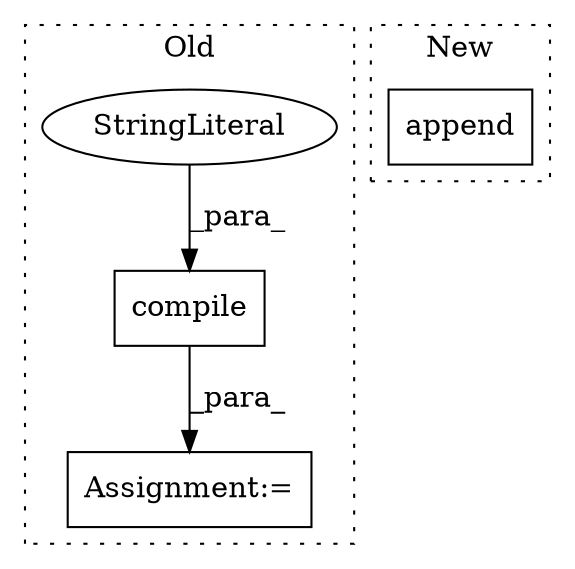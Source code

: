 digraph G {
subgraph cluster0 {
1 [label="compile" a="32" s="210,237" l="8,1" shape="box"];
3 [label="StringLiteral" a="45" s="218" l="19" shape="ellipse"];
4 [label="Assignment:=" a="7" s="206" l="1" shape="box"];
label = "Old";
style="dotted";
}
subgraph cluster1 {
2 [label="append" a="32" s="324,339" l="7,1" shape="box"];
label = "New";
style="dotted";
}
1 -> 4 [label="_para_"];
3 -> 1 [label="_para_"];
}